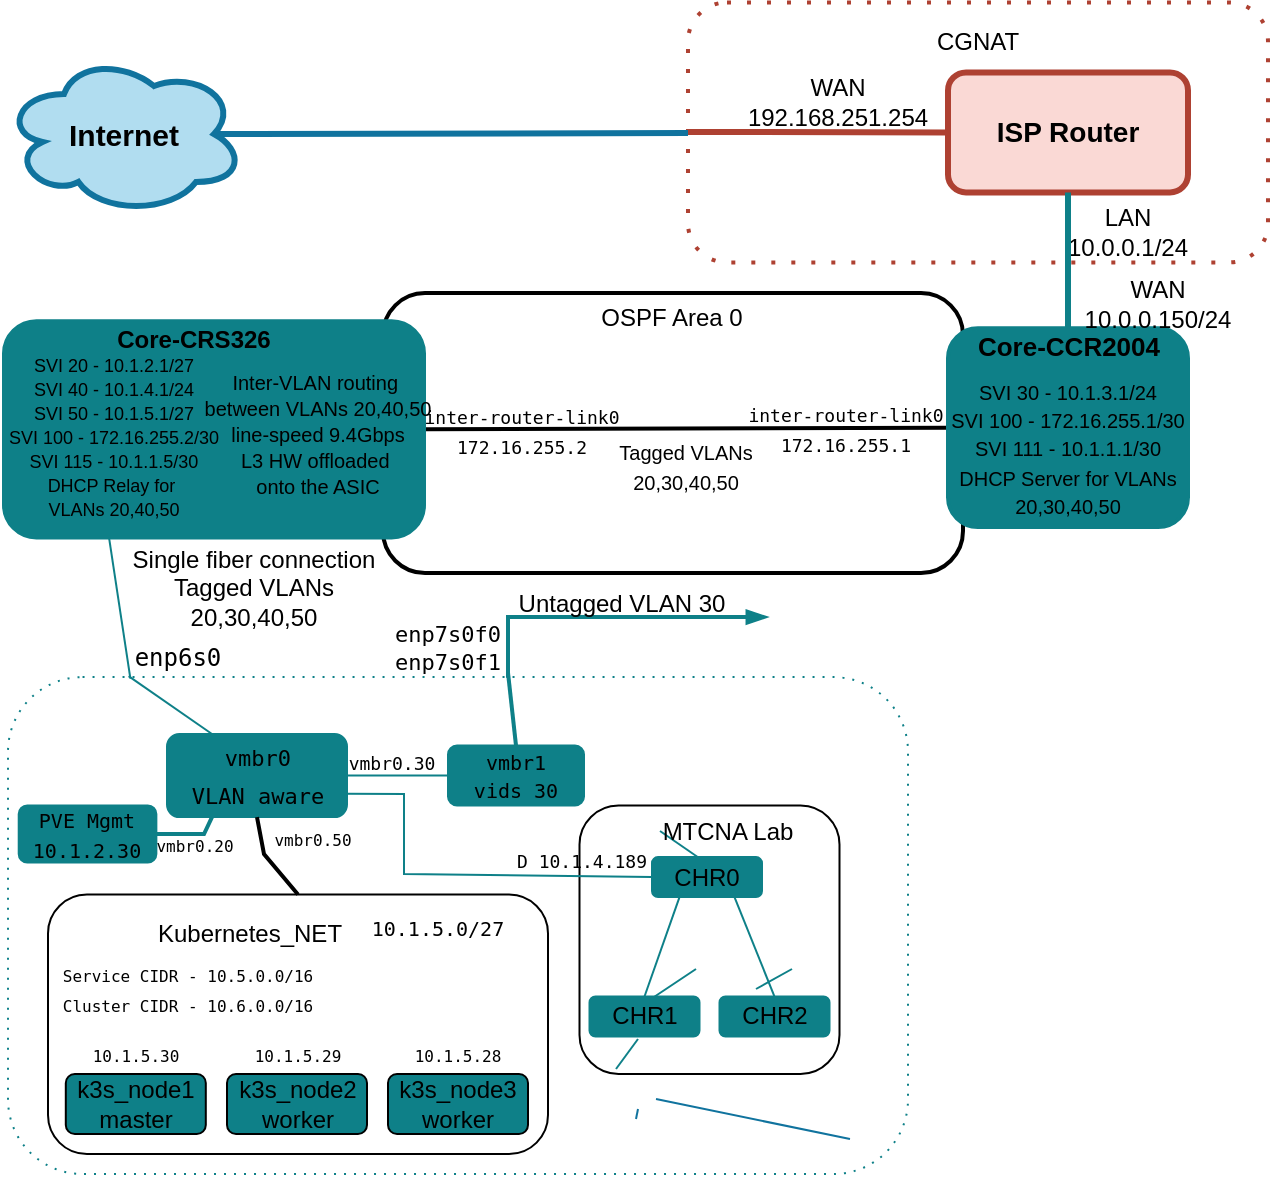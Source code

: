 <mxfile version="28.1.0">
  <diagram name="Page-1" id="laLs3gU-Ayf5YXLH03XQ">
    <mxGraphModel dx="453" dy="1389" grid="1" gridSize="10" guides="1" tooltips="1" connect="1" arrows="1" fold="1" page="1" pageScale="1" pageWidth="850" pageHeight="1100" math="0" shadow="0">
      <root>
        <mxCell id="0" />
        <mxCell id="1" parent="0" />
        <mxCell id="ZiTYzqAb13dxJsLZ45qU-29" value="" style="rounded=1;whiteSpace=wrap;html=1;fillColor=none;dashed=1;dashPattern=1 4;strokeColor=light-dark(#0E8088,#FCA311);strokeWidth=1;" parent="1" vertex="1">
          <mxGeometry x="12" y="321.54" width="450" height="248.46" as="geometry" />
        </mxCell>
        <mxCell id="x-1SdIw39Kcp-OfrpAiy-40" value="" style="rounded=1;whiteSpace=wrap;html=1;fillColor=none;strokeColor=light-dark(#000000,#4C0099);" vertex="1" parent="1">
          <mxGeometry x="297.75" y="385.77" width="130" height="134.23" as="geometry" />
        </mxCell>
        <mxCell id="ZiTYzqAb13dxJsLZ45qU-24" value="" style="endArrow=none;html=1;rounded=0;exitX=1;exitY=0.5;exitDx=0;exitDy=0;entryX=0;entryY=0.5;entryDx=0;entryDy=0;fillColor=#b0e3e6;strokeColor=light-dark(#000000,#D4006B);strokeWidth=2;" parent="1" source="ZiTYzqAb13dxJsLZ45qU-19" target="ZiTYzqAb13dxJsLZ45qU-11" edge="1">
          <mxGeometry width="50" height="50" relative="1" as="geometry">
            <mxPoint x="220" y="194.67" as="sourcePoint" />
            <mxPoint x="482" y="193.88" as="targetPoint" />
          </mxGeometry>
        </mxCell>
        <mxCell id="ewNHrJoe2mIzZIBrIk2k-1" value="" style="rounded=1;whiteSpace=wrap;html=1;fillColor=none;strokeColor=light-dark(#000000,#910049);strokeWidth=2;fillStyle=dashed;gradientColor=light-dark(#000000,#99004D);gradientDirection=south;" parent="1" vertex="1">
          <mxGeometry x="199.5" y="129.54" width="290" height="140" as="geometry" />
        </mxCell>
        <mxCell id="ZiTYzqAb13dxJsLZ45qU-4" value="" style="rounded=1;whiteSpace=wrap;html=1;fillColor=none;dashed=1;dashPattern=1 4;strokeColor=light-dark(#AE4132,#FF0000);strokeWidth=2;" parent="1" vertex="1">
          <mxGeometry x="352" y="-15.79" width="290" height="130" as="geometry" />
        </mxCell>
        <mxCell id="ZiTYzqAb13dxJsLZ45qU-1" value="&lt;b&gt;&lt;font style=&quot;font-size: 15px;&quot;&gt;Internet&lt;/font&gt;&lt;/b&gt;" style="ellipse;shape=cloud;whiteSpace=wrap;html=1;fillColor=#b1ddf0;strokeColor=#10739e;strokeWidth=3;" parent="1" vertex="1">
          <mxGeometry x="10" y="10" width="120" height="80" as="geometry" />
        </mxCell>
        <mxCell id="ZiTYzqAb13dxJsLZ45qU-3" value="&lt;b&gt;&lt;font style=&quot;font-size: 14px;&quot;&gt;ISP Router&lt;/font&gt;&lt;/b&gt;" style="rounded=1;whiteSpace=wrap;html=1;fillColor=#fad9d5;strokeColor=light-dark(#AE4132,#FF0000);strokeWidth=3;glass=0;" parent="1" vertex="1">
          <mxGeometry x="482" y="19.21" width="120" height="60" as="geometry" />
        </mxCell>
        <mxCell id="ZiTYzqAb13dxJsLZ45qU-5" value="CGNAT" style="text;html=1;align=center;verticalAlign=middle;whiteSpace=wrap;rounded=0;fillColor=none;strokeColor=none;" parent="1" vertex="1">
          <mxGeometry x="462" y="-15.79" width="70" height="40" as="geometry" />
        </mxCell>
        <mxCell id="ZiTYzqAb13dxJsLZ45qU-6" value="" style="endArrow=none;html=1;rounded=0;exitX=0.875;exitY=0.5;exitDx=0;exitDy=0;exitPerimeter=0;fillColor=#b1ddf0;strokeColor=#10739e;strokeWidth=3;" parent="1" source="ZiTYzqAb13dxJsLZ45qU-1" target="ZiTYzqAb13dxJsLZ45qU-4" edge="1">
          <mxGeometry width="50" height="50" relative="1" as="geometry">
            <mxPoint x="280" y="150" as="sourcePoint" />
            <mxPoint x="330" y="100" as="targetPoint" />
          </mxGeometry>
        </mxCell>
        <mxCell id="ZiTYzqAb13dxJsLZ45qU-7" value="" style="endArrow=none;html=1;rounded=0;exitX=0.875;exitY=0.5;exitDx=0;exitDy=0;exitPerimeter=0;fillColor=#fad9d5;strokeColor=light-dark(#AE4132,#FF0000);strokeWidth=3;entryX=0;entryY=0.5;entryDx=0;entryDy=0;" parent="1" target="ZiTYzqAb13dxJsLZ45qU-3" edge="1">
          <mxGeometry width="50" height="50" relative="1" as="geometry">
            <mxPoint x="352" y="48.97" as="sourcePoint" />
            <mxPoint x="457" y="48.97" as="targetPoint" />
          </mxGeometry>
        </mxCell>
        <mxCell id="ZiTYzqAb13dxJsLZ45qU-8" value="&lt;div&gt;WAN&lt;/div&gt;&lt;div&gt;192.168.251.254&lt;/div&gt;" style="text;html=1;align=center;verticalAlign=middle;whiteSpace=wrap;rounded=0;" parent="1" vertex="1">
          <mxGeometry x="382" y="19.21" width="90" height="30" as="geometry" />
        </mxCell>
        <mxCell id="ZiTYzqAb13dxJsLZ45qU-9" value="&lt;div&gt;LAN&lt;/div&gt;&lt;div&gt;10.0.0.1/24&lt;/div&gt;" style="text;html=1;align=center;verticalAlign=middle;whiteSpace=wrap;rounded=0;" parent="1" vertex="1">
          <mxGeometry x="542" y="84.21" width="60" height="30" as="geometry" />
        </mxCell>
        <mxCell id="ZiTYzqAb13dxJsLZ45qU-10" value="" style="endArrow=none;html=1;rounded=0;entryX=0.5;entryY=1;entryDx=0;entryDy=0;fillColor=#b0e3e6;strokeColor=light-dark(#0E8088,#FCA311);strokeWidth=3;exitX=0.5;exitY=0;exitDx=0;exitDy=0;" parent="1" source="ZiTYzqAb13dxJsLZ45qU-11" target="ZiTYzqAb13dxJsLZ45qU-3" edge="1">
          <mxGeometry width="50" height="50" relative="1" as="geometry">
            <mxPoint x="542" y="149.21" as="sourcePoint" />
            <mxPoint x="562" y="99.21" as="targetPoint" />
          </mxGeometry>
        </mxCell>
        <mxCell id="ZiTYzqAb13dxJsLZ45qU-11" value="" style="rounded=1;whiteSpace=wrap;html=1;fillColor=light-dark(#0E8088,#242423);strokeColor=light-dark(#0E8088,#FCA311);strokeWidth=2;glass=0;" parent="1" vertex="1">
          <mxGeometry x="482" y="147.17" width="120" height="99.38" as="geometry" />
        </mxCell>
        <mxCell id="ZiTYzqAb13dxJsLZ45qU-13" value="&lt;div&gt;WAN&lt;/div&gt;&lt;div&gt;10.0.0.150/24&lt;/div&gt;" style="text;html=1;align=center;verticalAlign=middle;whiteSpace=wrap;rounded=0;fillColor=none;strokeColor=none;" parent="1" vertex="1">
          <mxGeometry x="547" y="120" width="80" height="30" as="geometry" />
        </mxCell>
        <mxCell id="ZiTYzqAb13dxJsLZ45qU-15" value="&lt;div&gt;&lt;b&gt;&lt;font style=&quot;font-size: 13px;&quot;&gt;Core-CCR2004&lt;/font&gt;&lt;/b&gt;&lt;/div&gt;" style="text;html=1;align=center;verticalAlign=middle;whiteSpace=wrap;rounded=0;fillColor=none;strokeColor=none;" parent="1" vertex="1">
          <mxGeometry x="489.5" y="147.17" width="105" height="17.5" as="geometry" />
        </mxCell>
        <mxCell id="ZiTYzqAb13dxJsLZ45qU-19" value="" style="rounded=1;whiteSpace=wrap;html=1;fillColor=light-dark(#0E8088,#242423);strokeColor=light-dark(#0E8088,#FCA311);strokeWidth=2;glass=0;" parent="1" vertex="1">
          <mxGeometry x="10" y="143.59" width="210" height="108.12" as="geometry" />
        </mxCell>
        <mxCell id="ZiTYzqAb13dxJsLZ45qU-20" value="Core-CRS326" style="text;html=1;align=center;verticalAlign=middle;whiteSpace=wrap;rounded=0;fontStyle=1;fillColor=none;strokeColor=none;" parent="1" vertex="1">
          <mxGeometry x="65" y="137.67" width="80" height="30" as="geometry" />
        </mxCell>
        <mxCell id="ZiTYzqAb13dxJsLZ45qU-22" value="&lt;div&gt;&lt;font style=&quot;font-size: 10px;&quot;&gt;SVI 30 - 10.1.3.1/24&lt;/font&gt;&lt;/div&gt;&lt;div&gt;&lt;font style=&quot;font-size: 10px;&quot;&gt;SVI 100 - 172.16.255.1/30&lt;/font&gt;&lt;/div&gt;&lt;div&gt;&lt;font style=&quot;font-size: 10px;&quot;&gt;SVI 111 - 10.1.1.1/30&lt;/font&gt;&lt;/div&gt;&lt;div&gt;&lt;font style=&quot;font-size: 10px;&quot;&gt;DHCP Server for VLANs 20,30,40&lt;font&gt;,50&lt;/font&gt;&lt;/font&gt;&lt;/div&gt;" style="text;html=1;align=center;verticalAlign=middle;whiteSpace=wrap;rounded=0;fillColor=none;strokeColor=none;" parent="1" vertex="1">
          <mxGeometry x="477" y="166.88" width="130" height="80" as="geometry" />
        </mxCell>
        <mxCell id="ZiTYzqAb13dxJsLZ45qU-23" value="&lt;div style=&quot;line-height: 100%;&quot;&gt;&lt;div&gt;&lt;font style=&quot;font-size: 9px; line-height: 100%;&quot;&gt;SVI 20 - 10.1.2.1/27&lt;/font&gt;&lt;/div&gt;&lt;div&gt;&lt;font style=&quot;font-size: 9px; line-height: 100%;&quot;&gt;SVI 40 - 10.1.4.1/24&lt;/font&gt;&lt;/div&gt;&lt;div&gt;&lt;font style=&quot;font-size: 9px; line-height: 100%;&quot;&gt;SVI 50 - 10.1.5.1/27&lt;/font&gt;&lt;/div&gt;&lt;div&gt;&lt;font style=&quot;font-size: 9px; line-height: 100%;&quot;&gt;SVI 100 - 172.16.255.2/30&lt;/font&gt;&lt;/div&gt;&lt;div&gt;&lt;font style=&quot;font-size: 9px; line-height: 100%;&quot;&gt;SVI 115 - 10.1.1.5/30&lt;/font&gt;&lt;/div&gt;&lt;div&gt;&lt;font style=&quot;font-size: 9px; line-height: 100%;&quot;&gt;DHCP Relay for&amp;nbsp;&lt;/font&gt;&lt;/div&gt;&lt;div&gt;&lt;font style=&quot;font-size: 9px; line-height: 100%;&quot;&gt;VLANs 20,40,50&lt;/font&gt;&lt;/div&gt;&lt;/div&gt;" style="text;html=1;align=center;verticalAlign=middle;whiteSpace=wrap;rounded=0;fillColor=none;strokeColor=none;" parent="1" vertex="1">
          <mxGeometry x="10" y="157.2" width="110" height="84.69" as="geometry" />
        </mxCell>
        <mxCell id="ZiTYzqAb13dxJsLZ45qU-28" value="&lt;font style=&quot;font-size: 10px;&quot;&gt;Tagged VLANs 20,30,40,50&lt;/font&gt;" style="text;html=1;align=center;verticalAlign=middle;whiteSpace=wrap;rounded=0;fillColor=none;strokeColor=none;" parent="1" vertex="1">
          <mxGeometry x="312.5" y="201.88" width="75.5" height="28.12" as="geometry" />
        </mxCell>
        <mxCell id="ZiTYzqAb13dxJsLZ45qU-31" value="" style="endArrow=none;html=1;rounded=0;entryX=0.25;entryY=1;entryDx=0;entryDy=0;exitX=0.136;exitY=0.003;exitDx=0;exitDy=0;fillColor=#b0e3e6;strokeColor=light-dark(#0E8088,#FCA311);strokeWidth=1;exitPerimeter=0;" parent="1" source="ZiTYzqAb13dxJsLZ45qU-29" target="ZiTYzqAb13dxJsLZ45qU-19" edge="1">
          <mxGeometry width="50" height="50" relative="1" as="geometry">
            <mxPoint x="200" y="400" as="sourcePoint" />
            <mxPoint x="250" y="350" as="targetPoint" />
          </mxGeometry>
        </mxCell>
        <mxCell id="ZiTYzqAb13dxJsLZ45qU-32" value="&lt;div&gt;Single fiber connection&lt;/div&gt;&lt;div&gt;Tagged VLANs 20,30,40,50&lt;/div&gt;" style="text;html=1;align=center;verticalAlign=middle;whiteSpace=wrap;rounded=0;fillColor=none;strokeColor=none;" parent="1" vertex="1">
          <mxGeometry x="70" y="251.71" width="130" height="50" as="geometry" />
        </mxCell>
        <mxCell id="ZiTYzqAb13dxJsLZ45qU-33" value="&lt;div style=&quot;line-height: 50%;&quot;&gt;&lt;pre&gt;&lt;font style=&quot;font-size: 11px; line-height: 50%;&quot;&gt;vmbr0&lt;/font&gt;&lt;/pre&gt;&lt;pre&gt;&lt;font style=&quot;font-size: 11px; line-height: 50%;&quot;&gt;VLAN aware&lt;/font&gt;&lt;/pre&gt;&lt;/div&gt;" style="rounded=1;whiteSpace=wrap;html=1;fillColor=light-dark(#0E8088,#242423);strokeColor=light-dark(#0E8088,#FCA311);glass=0;" parent="1" vertex="1">
          <mxGeometry x="91.5" y="350" width="90" height="41.54" as="geometry" />
        </mxCell>
        <mxCell id="ZiTYzqAb13dxJsLZ45qU-34" value="" style="endArrow=none;html=1;rounded=1;entryX=0.134;entryY=-0.002;entryDx=0;entryDy=0;exitX=0.25;exitY=0;exitDx=0;exitDy=0;fillColor=#b0e3e6;strokeColor=light-dark(#0E8088,#FCA311);endSize=8;strokeWidth=1;entryPerimeter=0;curved=0;" parent="1" source="ZiTYzqAb13dxJsLZ45qU-33" target="ZiTYzqAb13dxJsLZ45qU-29" edge="1">
          <mxGeometry width="50" height="50" relative="1" as="geometry">
            <mxPoint x="192" y="381.54" as="sourcePoint" />
            <mxPoint x="242" y="331.54" as="targetPoint" />
          </mxGeometry>
        </mxCell>
        <mxCell id="ZiTYzqAb13dxJsLZ45qU-35" value="&lt;pre&gt;&lt;font style=&quot;font-size: 10px;&quot;&gt;PVE Mgmt&lt;br&gt;10.1.2.30&lt;/font&gt;&lt;/pre&gt;" style="rounded=1;whiteSpace=wrap;html=1;fillColor=light-dark(#0E8088,#242423);strokeColor=light-dark(#0E8088,#FCA311);glass=0;" parent="1" vertex="1">
          <mxGeometry x="17.36" y="385.77" width="68.82" height="28.46" as="geometry" />
        </mxCell>
        <mxCell id="ZiTYzqAb13dxJsLZ45qU-36" value="" style="endArrow=none;html=1;rounded=0;entryX=0.25;entryY=1;entryDx=0;entryDy=0;exitX=1;exitY=0.5;exitDx=0;exitDy=0;fillColor=#b0e3e6;strokeColor=light-dark(#0E8088,#FCA311);strokeWidth=2;curved=0;jumpStyle=none;" parent="1" source="ZiTYzqAb13dxJsLZ45qU-35" target="ZiTYzqAb13dxJsLZ45qU-33" edge="1">
          <mxGeometry width="50" height="50" relative="1" as="geometry">
            <mxPoint x="192" y="381.54" as="sourcePoint" />
            <mxPoint x="242" y="331.54" as="targetPoint" />
            <Array as="points">
              <mxPoint x="110" y="400" />
            </Array>
          </mxGeometry>
        </mxCell>
        <mxCell id="ZiTYzqAb13dxJsLZ45qU-37" value="&lt;pre&gt;&lt;font style=&quot;font-size: 8px;&quot;&gt;vmbr0.20&lt;/font&gt;&lt;/pre&gt;" style="text;html=1;align=center;verticalAlign=middle;whiteSpace=wrap;rounded=0;fillColor=none;strokeColor=none;" parent="1" vertex="1">
          <mxGeometry x="88.39" y="398.08" width="35" height="13.46" as="geometry" />
        </mxCell>
        <mxCell id="ZiTYzqAb13dxJsLZ45qU-40" value="&lt;pre&gt;enp6s0&lt;/pre&gt;" style="text;html=1;align=center;verticalAlign=middle;whiteSpace=wrap;rounded=0;fillColor=none;strokeColor=none;" parent="1" vertex="1">
          <mxGeometry x="72" y="301.54" width="50" height="20" as="geometry" />
        </mxCell>
        <mxCell id="ZiTYzqAb13dxJsLZ45qU-41" value="&lt;div style=&quot;line-height: 10%;&quot;&gt;&lt;pre&gt;&lt;font style=&quot;font-size: 11px;&quot;&gt;enp7s0f0&lt;/font&gt;&lt;/pre&gt;&lt;pre&gt;&lt;font style=&quot;font-size: 11px;&quot;&gt;enp7s0f1&lt;/font&gt;&lt;/pre&gt;&lt;/div&gt;" style="text;html=1;align=center;verticalAlign=middle;whiteSpace=wrap;rounded=0;perimeterSpacing=0;fillColor=none;strokeColor=none;" parent="1" vertex="1">
          <mxGeometry x="202" y="281.84" width="60" height="50" as="geometry" />
        </mxCell>
        <mxCell id="ZiTYzqAb13dxJsLZ45qU-42" value="" style="endArrow=blockThin;html=1;rounded=0;exitX=0.444;exitY=0;exitDx=0;exitDy=0;exitPerimeter=0;startArrow=none;startFill=0;endFill=1;strokeWidth=2;fillColor=#b0e3e6;strokeColor=light-dark(#0E8088,#FCA311);" parent="1" edge="1">
          <mxGeometry width="50" height="50" relative="1" as="geometry">
            <mxPoint x="262.0" y="321.84" as="sourcePoint" />
            <mxPoint x="392" y="291.54" as="targetPoint" />
            <Array as="points">
              <mxPoint x="262" y="291.54" />
            </Array>
          </mxGeometry>
        </mxCell>
        <mxCell id="ZiTYzqAb13dxJsLZ45qU-43" value="Untagged VLAN 30" style="text;html=1;align=center;verticalAlign=middle;whiteSpace=wrap;rounded=0;fillColor=none;strokeColor=none;" parent="1" vertex="1">
          <mxGeometry x="264" y="269.54" width="110" height="30" as="geometry" />
        </mxCell>
        <mxCell id="ZiTYzqAb13dxJsLZ45qU-46" value="&lt;pre&gt;&lt;font style=&quot;font-size: 9px;&quot;&gt;vmbr0.30&lt;/font&gt;&lt;/pre&gt;" style="text;html=1;align=center;verticalAlign=middle;whiteSpace=wrap;rounded=0;fillColor=none;strokeColor=none;" parent="1" vertex="1">
          <mxGeometry x="179" y="353.54" width="50" height="20" as="geometry" />
        </mxCell>
        <mxCell id="ZiTYzqAb13dxJsLZ45qU-51" value="&lt;pre&gt;&lt;font style=&quot;font-size: 9px;&quot;&gt;inter-router-link0&lt;/font&gt;&lt;br&gt;&lt;font style=&quot;font-size: 9px;&quot;&gt;172.16.255.2&lt;/font&gt;&lt;/pre&gt;" style="text;html=1;align=center;verticalAlign=middle;whiteSpace=wrap;rounded=0;fillColor=none;strokeColor=none;" parent="1" vertex="1">
          <mxGeometry x="220" y="187.65" width="98" height="20" as="geometry" />
        </mxCell>
        <mxCell id="ZiTYzqAb13dxJsLZ45qU-52" value="&lt;pre&gt;&lt;font style=&quot;font-size: 9px;&quot;&gt;inter-router-link0&lt;br&gt;172.16.255.1&lt;/font&gt;&lt;/pre&gt;" style="text;html=1;align=center;verticalAlign=middle;whiteSpace=wrap;rounded=0;fillColor=none;strokeColor=none;" parent="1" vertex="1">
          <mxGeometry x="380" y="186.86" width="102" height="20" as="geometry" />
        </mxCell>
        <mxCell id="ewNHrJoe2mIzZIBrIk2k-2" value="OSPF Area 0" style="text;html=1;align=center;verticalAlign=middle;whiteSpace=wrap;rounded=0;" parent="1" vertex="1">
          <mxGeometry x="300" y="127.19" width="88" height="30" as="geometry" />
        </mxCell>
        <mxCell id="x-1SdIw39Kcp-OfrpAiy-1" value="" style="edgeStyle=orthogonalEdgeStyle;rounded=0;orthogonalLoop=1;jettySize=auto;html=1;" edge="1" parent="1" source="ewNHrJoe2mIzZIBrIk2k-5">
          <mxGeometry relative="1" as="geometry">
            <mxPoint x="380" y="427.5" as="targetPoint" />
          </mxGeometry>
        </mxCell>
        <mxCell id="ewNHrJoe2mIzZIBrIk2k-9" value="" style="endArrow=none;html=1;rounded=0;entryX=0.5;entryY=1;entryDx=0;entryDy=0;exitX=0.5;exitY=0;exitDx=0;exitDy=0;fillColor=#b0e3e6;strokeColor=#0e8088;" parent="1" source="ewNHrJoe2mIzZIBrIk2k-5" edge="1">
          <mxGeometry width="50" height="50" relative="1" as="geometry">
            <mxPoint x="338" y="398.5" as="sourcePoint" />
            <mxPoint x="380" y="427.5" as="targetPoint" />
          </mxGeometry>
        </mxCell>
        <mxCell id="ewNHrJoe2mIzZIBrIk2k-10" value="" style="endArrow=none;html=1;rounded=0;entryX=0;entryY=1;entryDx=0;entryDy=0;exitX=0.75;exitY=0;exitDx=0;exitDy=0;fillColor=#b0e3e6;strokeColor=#0e8088;" parent="1" source="ewNHrJoe2mIzZIBrIk2k-3" edge="1">
          <mxGeometry width="50" height="50" relative="1" as="geometry">
            <mxPoint x="326" y="487.5" as="sourcePoint" />
            <mxPoint x="356" y="467.5" as="targetPoint" />
          </mxGeometry>
        </mxCell>
        <mxCell id="ewNHrJoe2mIzZIBrIk2k-11" value="" style="endArrow=none;html=1;rounded=0;entryX=1;entryY=1;entryDx=0;entryDy=0;exitX=0.25;exitY=0;exitDx=0;exitDy=0;fillColor=#b0e3e6;strokeColor=#0e8088;" parent="1" source="jRQY504PI21FrTfE3rbz-2" edge="1">
          <mxGeometry width="50" height="50" relative="1" as="geometry">
            <mxPoint x="386" y="477.5" as="sourcePoint" />
            <mxPoint x="404" y="467.5" as="targetPoint" />
          </mxGeometry>
        </mxCell>
        <mxCell id="ewNHrJoe2mIzZIBrIk2k-12" value="" style="endArrow=none;html=1;rounded=0;entryX=0.5;entryY=1;entryDx=0;entryDy=0;exitX=0.5;exitY=0;exitDx=0;exitDy=0;fillColor=#b0e3e6;strokeColor=#0e8088;" parent="1" source="ewNHrJoe2mIzZIBrIk2k-7" edge="1">
          <mxGeometry width="50" height="50" relative="1" as="geometry">
            <mxPoint x="316" y="517.5" as="sourcePoint" />
            <mxPoint x="327" y="502.5" as="targetPoint" />
          </mxGeometry>
        </mxCell>
        <mxCell id="ewNHrJoe2mIzZIBrIk2k-16" value="" style="endArrow=none;html=1;rounded=0;exitX=0.5;exitY=0;exitDx=0;exitDy=0;entryX=0.5;entryY=1;entryDx=0;entryDy=0;fillColor=#b1ddf0;strokeColor=#10739e;" parent="1" source="ewNHrJoe2mIzZIBrIk2k-14" edge="1">
          <mxGeometry width="50" height="50" relative="1" as="geometry">
            <mxPoint x="326" y="542.5" as="sourcePoint" />
            <mxPoint x="327" y="537.5" as="targetPoint" />
          </mxGeometry>
        </mxCell>
        <mxCell id="ewNHrJoe2mIzZIBrIk2k-17" value="" style="endArrow=none;html=1;rounded=0;exitX=0.5;exitY=0;exitDx=0;exitDy=0;entryX=0.5;entryY=1;entryDx=0;entryDy=0;fillColor=#b1ddf0;strokeColor=#10739e;" parent="1" target="ewNHrJoe2mIzZIBrIk2k-8" edge="1">
          <mxGeometry width="50" height="50" relative="1" as="geometry">
            <mxPoint x="433" y="552.5" as="sourcePoint" />
            <mxPoint x="336" y="532.5" as="targetPoint" />
          </mxGeometry>
        </mxCell>
        <mxCell id="x-1SdIw39Kcp-OfrpAiy-5" value="" style="rounded=1;whiteSpace=wrap;html=1;fillColor=none;strokeColor=light-dark(#000000,#326CE5);" vertex="1" parent="1">
          <mxGeometry x="32" y="430.27" width="250" height="129.73" as="geometry" />
        </mxCell>
        <mxCell id="x-1SdIw39Kcp-OfrpAiy-6" value="Kubernetes_NET" style="text;html=1;align=center;verticalAlign=middle;whiteSpace=wrap;rounded=0;" vertex="1" parent="1">
          <mxGeometry x="88.39" y="440.27" width="90" height="20" as="geometry" />
        </mxCell>
        <mxCell id="x-1SdIw39Kcp-OfrpAiy-7" value="" style="endArrow=none;html=1;rounded=0;entryX=0.5;entryY=1;entryDx=0;entryDy=0;exitX=0.5;exitY=0;exitDx=0;exitDy=0;strokeColor=light-dark(#000000,#326CE5);strokeWidth=2;" edge="1" parent="1" source="x-1SdIw39Kcp-OfrpAiy-5" target="ZiTYzqAb13dxJsLZ45qU-33">
          <mxGeometry width="50" height="50" relative="1" as="geometry">
            <mxPoint x="232" y="501.54" as="sourcePoint" />
            <mxPoint x="282" y="451.54" as="targetPoint" />
            <Array as="points">
              <mxPoint x="140" y="410" />
            </Array>
          </mxGeometry>
        </mxCell>
        <mxCell id="x-1SdIw39Kcp-OfrpAiy-9" value="&lt;div style=&quot;line-height: 10%;&quot;&gt;&lt;pre&gt;&lt;font style=&quot;font-size: 10px; line-height: 10%;&quot;&gt;vmbr1&lt;/font&gt;&lt;/pre&gt;&lt;pre&gt;&lt;font style=&quot;font-size: 10px; line-height: 10%;&quot;&gt;vids 30&lt;/font&gt;&lt;/pre&gt;&lt;/div&gt;" style="rounded=1;whiteSpace=wrap;html=1;fillColor=light-dark(#0E8088,#242423);strokeColor=light-dark(#0E8088,#FCA311);glass=0;" vertex="1" parent="1">
          <mxGeometry x="232" y="355.77" width="68" height="30" as="geometry" />
        </mxCell>
        <mxCell id="x-1SdIw39Kcp-OfrpAiy-10" value="" style="endArrow=none;html=1;rounded=0;entryX=1;entryY=0.75;entryDx=0;entryDy=0;exitX=0.5;exitY=0;exitDx=0;exitDy=0;fillColor=#b0e3e6;strokeColor=light-dark(#0E8088,#FCA311);endSize=8;strokeWidth=2;" edge="1" parent="1" source="x-1SdIw39Kcp-OfrpAiy-9" target="ZiTYzqAb13dxJsLZ45qU-41">
          <mxGeometry width="50" height="50" relative="1" as="geometry">
            <mxPoint x="275" y="382.54" as="sourcePoint" />
            <mxPoint x="232" y="351.54" as="targetPoint" />
          </mxGeometry>
        </mxCell>
        <mxCell id="x-1SdIw39Kcp-OfrpAiy-11" value="" style="endArrow=none;html=1;rounded=0;entryX=1;entryY=0.5;entryDx=0;entryDy=0;exitX=0;exitY=0.5;exitDx=0;exitDy=0;fillColor=#b0e3e6;strokeColor=light-dark(#0E8088,#FCA311);endSize=8;strokeWidth=1;" edge="1" parent="1" source="x-1SdIw39Kcp-OfrpAiy-9" target="ZiTYzqAb13dxJsLZ45qU-33">
          <mxGeometry width="50" height="50" relative="1" as="geometry">
            <mxPoint x="257" y="368.54" as="sourcePoint" />
            <mxPoint x="232" y="331.54" as="targetPoint" />
          </mxGeometry>
        </mxCell>
        <mxCell id="x-1SdIw39Kcp-OfrpAiy-12" value="" style="shape=image;imageAspect=0;aspect=fixed;verticalLabelPosition=bottom;verticalAlign=top;image=https://upload.wikimedia.org/wikipedia/commons/thumb/3/39/Kubernetes_logo_without_workmark.svg/500px-Kubernetes_logo_without_workmark.svg.png;" vertex="1" parent="1">
          <mxGeometry x="65.61" y="440.27" width="20.57" height="20" as="geometry" />
        </mxCell>
        <mxCell id="x-1SdIw39Kcp-OfrpAiy-13" value="&lt;div style=&quot;line-height: 0%;&quot;&gt;&lt;pre&gt;&lt;div&gt;&lt;p&gt;&lt;font face=&quot;Helvetica&quot; style=&quot;font-size: 10px;&quot;&gt;Inter-VLAN routing &lt;/font&gt;&lt;/p&gt;&lt;p&gt;&lt;font face=&quot;Helvetica&quot; style=&quot;font-size: 10px;&quot;&gt;between VLANs 20,40,50&lt;/font&gt;&lt;/p&gt;&lt;p&gt;&lt;font face=&quot;Helvetica&quot; style=&quot;font-size: 10px;&quot;&gt;line-speed 9.4Gbps&lt;/font&gt;&lt;/p&gt;&lt;p&gt;&lt;font face=&quot;Helvetica&quot; style=&quot;font-size: 10px;&quot;&gt;L3 HW offloaded &lt;/font&gt;&lt;/p&gt;&lt;p&gt;&lt;font face=&quot;Helvetica&quot; style=&quot;font-size: 10px;&quot;&gt;onto the ASIC&lt;/font&gt;&lt;/p&gt;&lt;/div&gt;&lt;/pre&gt;&lt;/div&gt;" style="text;html=1;align=center;verticalAlign=middle;whiteSpace=wrap;rounded=0;" vertex="1" parent="1">
          <mxGeometry x="112" y="154.54" width="110" height="90" as="geometry" />
        </mxCell>
        <mxCell id="x-1SdIw39Kcp-OfrpAiy-14" value="&lt;pre&gt;&lt;font style=&quot;font-size: 8px;&quot;&gt;Service CIDR - 10.5.0.0/16&lt;/font&gt;&lt;/pre&gt;" style="text;html=1;align=center;verticalAlign=middle;whiteSpace=wrap;rounded=0;" vertex="1" parent="1">
          <mxGeometry x="37" y="465.27" width="130" height="10" as="geometry" />
        </mxCell>
        <mxCell id="x-1SdIw39Kcp-OfrpAiy-15" value="&lt;pre&gt;&lt;font style=&quot;font-size: 8px;&quot;&gt;Cluster CIDR - 10.6.0.0/16&lt;/font&gt;&lt;/pre&gt;" style="text;html=1;align=center;verticalAlign=middle;whiteSpace=wrap;rounded=0;" vertex="1" parent="1">
          <mxGeometry x="37" y="480.27" width="130" height="10" as="geometry" />
        </mxCell>
        <mxCell id="x-1SdIw39Kcp-OfrpAiy-17" value="&lt;div&gt;k3s_node2&lt;/div&gt;worker" style="rounded=1;whiteSpace=wrap;html=1;fillColor=light-dark(#0E8088,#242423);strokeColor=light-dark(#000000,#326CE5);" vertex="1" parent="1">
          <mxGeometry x="121.5" y="520" width="70" height="30" as="geometry" />
        </mxCell>
        <mxCell id="x-1SdIw39Kcp-OfrpAiy-23" value="&lt;pre&gt;&lt;font style=&quot;font-size: 10px;&quot;&gt;10.1.5.0/27&lt;/font&gt;&lt;/pre&gt;" style="text;html=1;align=center;verticalAlign=middle;whiteSpace=wrap;rounded=0;" vertex="1" parent="1">
          <mxGeometry x="192" y="442.27" width="70" height="10" as="geometry" />
        </mxCell>
        <mxCell id="x-1SdIw39Kcp-OfrpAiy-27" value="&lt;pre&gt;&lt;font style=&quot;font-size: 8px;&quot;&gt;vmbr0.50&lt;/font&gt;&lt;/pre&gt;" style="text;html=1;align=center;verticalAlign=middle;whiteSpace=wrap;rounded=0;fillColor=none;strokeColor=none;" vertex="1" parent="1">
          <mxGeometry x="147" y="394.81" width="35" height="13.46" as="geometry" />
        </mxCell>
        <mxCell id="x-1SdIw39Kcp-OfrpAiy-28" value="CHR0" style="rounded=1;whiteSpace=wrap;html=1;fillColor=light-dark(#0E8088,#242423);strokeColor=light-dark(#0E8088,#FCA311);" vertex="1" parent="1">
          <mxGeometry x="334" y="411.54" width="55" height="20" as="geometry" />
        </mxCell>
        <mxCell id="x-1SdIw39Kcp-OfrpAiy-29" value="" style="endArrow=none;html=1;rounded=0;exitX=0.996;exitY=0.718;exitDx=0;exitDy=0;exitPerimeter=0;strokeColor=light-dark(#0E8088,#FCA311);entryX=0;entryY=0.5;entryDx=0;entryDy=0;" edge="1" parent="1" source="ZiTYzqAb13dxJsLZ45qU-33" target="x-1SdIw39Kcp-OfrpAiy-28">
          <mxGeometry width="50" height="50" relative="1" as="geometry">
            <mxPoint x="290" y="490" as="sourcePoint" />
            <mxPoint x="510" y="410" as="targetPoint" />
            <Array as="points">
              <mxPoint x="210" y="380" />
              <mxPoint x="210" y="420" />
            </Array>
          </mxGeometry>
        </mxCell>
        <mxCell id="x-1SdIw39Kcp-OfrpAiy-30" value="&lt;pre&gt;&lt;font style=&quot;font-size: 9px;&quot;&gt;D 10.1.4.189&lt;/font&gt;&lt;/pre&gt;" style="text;html=1;align=center;verticalAlign=middle;whiteSpace=wrap;rounded=0;" vertex="1" parent="1">
          <mxGeometry x="264" y="408.27" width="70" height="10" as="geometry" />
        </mxCell>
        <mxCell id="x-1SdIw39Kcp-OfrpAiy-31" value="&lt;pre&gt;&lt;font style=&quot;font-size: 8px;&quot;&gt;10.1.5.28&lt;/font&gt;&lt;/pre&gt;" style="text;html=1;align=center;verticalAlign=middle;whiteSpace=wrap;rounded=0;" vertex="1" parent="1">
          <mxGeometry x="212" y="500" width="50" height="20" as="geometry" />
        </mxCell>
        <mxCell id="x-1SdIw39Kcp-OfrpAiy-32" value="&lt;div&gt;k3s_node3&lt;/div&gt;worker" style="rounded=1;whiteSpace=wrap;html=1;fillColor=light-dark(#0E8088,#242423);strokeColor=light-dark(#000000,#326CE5);" vertex="1" parent="1">
          <mxGeometry x="202" y="520" width="70" height="30" as="geometry" />
        </mxCell>
        <mxCell id="x-1SdIw39Kcp-OfrpAiy-33" value="&lt;pre&gt;&lt;font style=&quot;font-size: 8px;&quot;&gt;10.1.5.29&lt;/font&gt;&lt;/pre&gt;" style="text;html=1;align=center;verticalAlign=middle;whiteSpace=wrap;rounded=0;" vertex="1" parent="1">
          <mxGeometry x="131.5" y="500" width="50" height="20" as="geometry" />
        </mxCell>
        <mxCell id="x-1SdIw39Kcp-OfrpAiy-34" value="&lt;pre&gt;&lt;font style=&quot;font-size: 8px;&quot;&gt;10.1.5.30&lt;/font&gt;&lt;/pre&gt;" style="text;html=1;align=center;verticalAlign=middle;whiteSpace=wrap;rounded=0;" vertex="1" parent="1">
          <mxGeometry x="50.9" y="500" width="50" height="20" as="geometry" />
        </mxCell>
        <mxCell id="x-1SdIw39Kcp-OfrpAiy-35" value="&lt;div&gt;k3s_node1&lt;/div&gt;master" style="rounded=1;whiteSpace=wrap;html=1;fillColor=light-dark(#0E8088,#242423);strokeColor=light-dark(#000000,#326CE5);" vertex="1" parent="1">
          <mxGeometry x="40.9" y="520" width="70" height="30" as="geometry" />
        </mxCell>
        <mxCell id="x-1SdIw39Kcp-OfrpAiy-36" value="CHR1" style="rounded=1;whiteSpace=wrap;html=1;fillColor=light-dark(#0E8088,#242423);strokeColor=light-dark(#0E8088,#FCA311);" vertex="1" parent="1">
          <mxGeometry x="302.75" y="481.27" width="55" height="20" as="geometry" />
        </mxCell>
        <mxCell id="x-1SdIw39Kcp-OfrpAiy-37" value="CHR2" style="rounded=1;whiteSpace=wrap;html=1;fillColor=light-dark(#0E8088,#242423);strokeColor=light-dark(#0E8088,#FCA311);" vertex="1" parent="1">
          <mxGeometry x="367.75" y="481.27" width="55" height="20" as="geometry" />
        </mxCell>
        <mxCell id="x-1SdIw39Kcp-OfrpAiy-38" value="" style="endArrow=none;html=1;rounded=0;entryX=0.25;entryY=1;entryDx=0;entryDy=0;exitX=0.5;exitY=0;exitDx=0;exitDy=0;strokeColor=light-dark(#0E8088,#FCA311);" edge="1" parent="1" source="x-1SdIw39Kcp-OfrpAiy-36" target="x-1SdIw39Kcp-OfrpAiy-28">
          <mxGeometry width="50" height="50" relative="1" as="geometry">
            <mxPoint x="351" y="491.27" as="sourcePoint" />
            <mxPoint x="401" y="441.27" as="targetPoint" />
          </mxGeometry>
        </mxCell>
        <mxCell id="x-1SdIw39Kcp-OfrpAiy-39" value="" style="endArrow=none;html=1;rounded=0;entryX=0.75;entryY=1;entryDx=0;entryDy=0;exitX=0.5;exitY=0;exitDx=0;exitDy=0;strokeColor=light-dark(#0E8088,#FCA311);" edge="1" parent="1" source="x-1SdIw39Kcp-OfrpAiy-37" target="x-1SdIw39Kcp-OfrpAiy-28">
          <mxGeometry width="50" height="50" relative="1" as="geometry">
            <mxPoint x="341" y="511.27" as="sourcePoint" />
            <mxPoint x="369" y="461.27" as="targetPoint" />
          </mxGeometry>
        </mxCell>
        <mxCell id="x-1SdIw39Kcp-OfrpAiy-41" value="" style="shape=image;imageAspect=0;aspect=fixed;verticalLabelPosition=bottom;verticalAlign=top;image=https://merch.mikrotik.com/cdn/shop/files/512.png?v=1657867177&amp;width=500;" vertex="1" parent="1">
          <mxGeometry x="323.13" y="391.54" width="14.23" height="14.23" as="geometry" />
        </mxCell>
        <mxCell id="x-1SdIw39Kcp-OfrpAiy-42" value="MTCNA Lab" style="text;html=1;align=center;verticalAlign=middle;whiteSpace=wrap;rounded=0;" vertex="1" parent="1">
          <mxGeometry x="337.36" y="388.66" width="70" height="20" as="geometry" />
        </mxCell>
      </root>
    </mxGraphModel>
  </diagram>
</mxfile>
